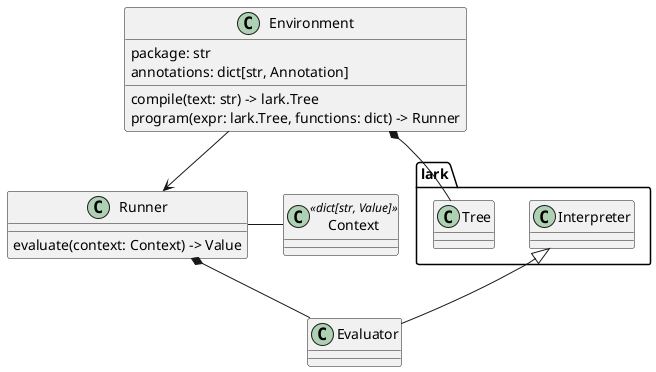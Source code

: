 @startuml
'https://plantuml.com/class-diagram

    class Environment {
        package: str
        annotations: dict[str, Annotation]
        compile(text: str) -> lark.Tree
        program(expr: lark.Tree, functions: dict) -> Runner
    }

    class Runner {
        evaluate(context: Context) -> Value
    }
    Environment --> Runner

    class Evaluator
    Runner *-- Evaluator
    lark.Interpreter <|-- Evaluator

    class Context <<dict[str, Value]>>
    Runner - Context

    class lark.Tree
    Environment *-- Tree
@enduml
